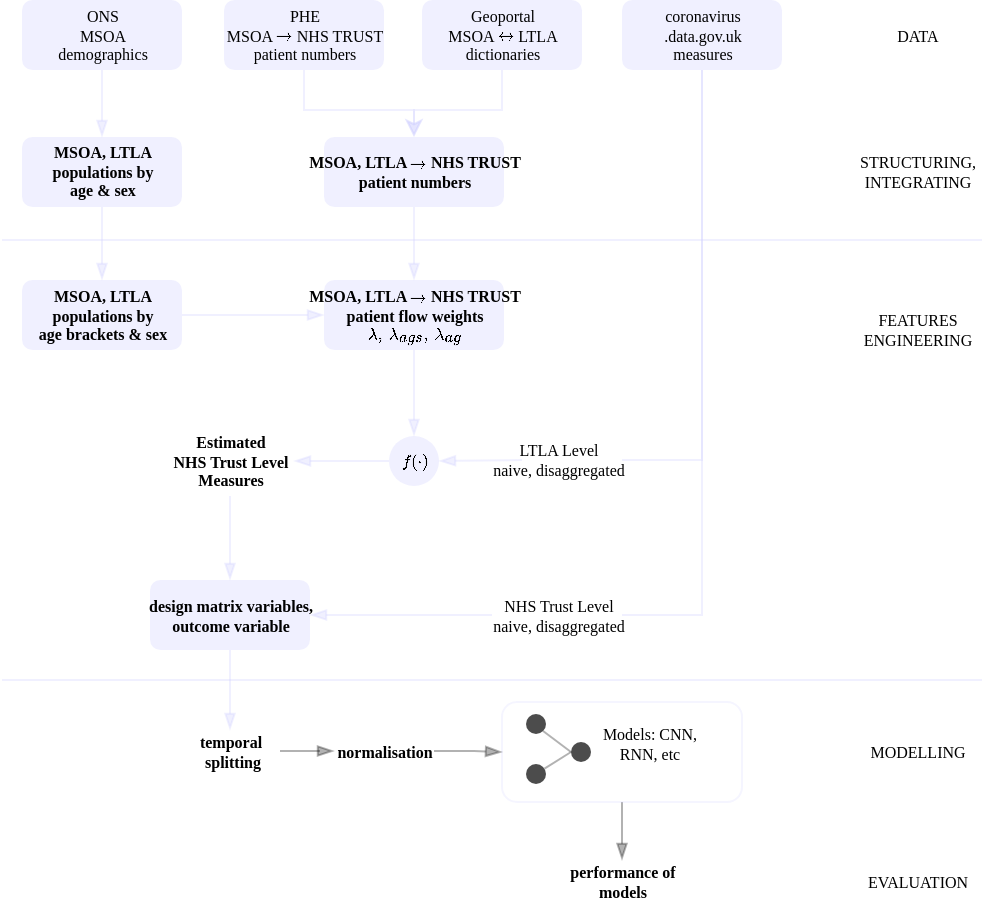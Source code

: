 <mxfile version="16.0.2" type="device"><diagram id="_l4GMqq8_iUPWJSszSY8" name="Page-1"><mxGraphModel dx="1038" dy="652" grid="1" gridSize="10" guides="1" tooltips="1" connect="1" arrows="1" fold="1" page="1" pageScale="1" pageWidth="827" pageHeight="1169" math="1" shadow="0"><root><mxCell id="0"/><mxCell id="1" parent="0"/><mxCell id="O9ns65pAFHbpd0vaOAD2-64" style="edgeStyle=orthogonalEdgeStyle;rounded=0;orthogonalLoop=1;jettySize=auto;html=1;entryX=0.5;entryY=0;entryDx=0;entryDy=0;fontFamily=Gafata;fontSize=8;endArrow=blockThin;endFill=1;strokeColor=#000000;opacity=30;" parent="1" source="O9ns65pAFHbpd0vaOAD2-56" target="O9ns65pAFHbpd0vaOAD2-63" edge="1"><mxGeometry relative="1" as="geometry"/></mxCell><mxCell id="O9ns65pAFHbpd0vaOAD2-56" value="" style="rounded=1;whiteSpace=wrap;html=1;fontFamily=Gafata;fontSize=8;strokeColor=#CCCCFF;fillColor=none;opacity=20;" parent="1" vertex="1"><mxGeometry x="320" y="391" width="120" height="50" as="geometry"/></mxCell><mxCell id="O9ns65pAFHbpd0vaOAD2-10" style="edgeStyle=orthogonalEdgeStyle;rounded=0;orthogonalLoop=1;jettySize=auto;html=1;fontFamily=Gafata;fontSize=8;strokeColor=#CCCCFF;opacity=30;" parent="1" source="Lzq52tpWb4K7Tb4TSIWS-1" target="Lzq52tpWb4K7Tb4TSIWS-6" edge="1"><mxGeometry relative="1" as="geometry"/></mxCell><UserObject label="PHE&lt;br style=&quot;font-size: 8px;&quot;&gt;MSOA \(\rightarrow\) NHS TRUST&lt;br style=&quot;font-size: 8px;&quot;&gt;patient numbers" link="https://app.box.com/s/ qh8gzpzeo1firv1ezfxx2e6c4tgtrudl" id="Lzq52tpWb4K7Tb4TSIWS-1"><mxCell style="rounded=1;html=1;aspect=fixed;fontFamily=Gafata;fontSize=8;fillColor=#CCCCFF;opacity=30;strokeColor=none;rotation=0;labelPosition=center;verticalLabelPosition=middle;align=center;verticalAlign=middle;" parent="1" vertex="1"><mxGeometry x="181" y="40" width="80" height="35" as="geometry"/></mxCell></UserObject><mxCell id="O9ns65pAFHbpd0vaOAD2-28" style="edgeStyle=orthogonalEdgeStyle;rounded=0;orthogonalLoop=1;jettySize=auto;html=1;entryX=0.5;entryY=0;entryDx=0;entryDy=0;fontFamily=Gafata;fontSize=8;strokeColor=#CCCCFF;opacity=30;" parent="1" source="Lzq52tpWb4K7Tb4TSIWS-3" target="Lzq52tpWb4K7Tb4TSIWS-6" edge="1"><mxGeometry relative="1" as="geometry"/></mxCell><UserObject label="Geoportal&lt;br style=&quot;font-size: 8px&quot;&gt;MSOA \(\leftrightarrow\) LTLA&lt;br style=&quot;font-size: 8px&quot;&gt;dictionaries" link="https://geoportal.statistics.gov.uk/search?collection=Dataset&amp;sort=name&amp;tags= all(LUP_MSOA_WD_LAD)" id="Lzq52tpWb4K7Tb4TSIWS-3"><mxCell style="rounded=1;html=1;aspect=fixed;fontFamily=Gafata;fontSize=8;fillColor=#CCCCFF;opacity=30;strokeColor=none;rotation=0;labelPosition=center;verticalLabelPosition=middle;align=center;verticalAlign=middle;direction=south;" parent="1" vertex="1"><mxGeometry x="280" y="40" width="80" height="35" as="geometry"/></mxCell></UserObject><mxCell id="O9ns65pAFHbpd0vaOAD2-12" style="edgeStyle=orthogonalEdgeStyle;rounded=0;orthogonalLoop=1;jettySize=auto;html=1;fontFamily=Gafata;fontSize=8;strokeColor=#CCCCFF;opacity=30;endArrow=blockThin;endFill=1;" parent="1" source="Lzq52tpWb4K7Tb4TSIWS-4" target="Lzq52tpWb4K7Tb4TSIWS-7" edge="1"><mxGeometry relative="1" as="geometry"/></mxCell><UserObject label="ONS&lt;br style=&quot;font-size: 8px&quot;&gt;MSOA&lt;br&gt;demographics" link="https://www.ons.gov.uk/peoplepopulationandcommunity/ populationandmigration/populationestimates/datasets/ middlesuperoutputareamidyearpopulationestimates" id="Lzq52tpWb4K7Tb4TSIWS-4"><mxCell style="rounded=1;html=1;aspect=fixed;fontFamily=Gafata;fontSize=8;fillColor=#CCCCFF;opacity=30;strokeColor=none;rotation=0;labelPosition=center;verticalLabelPosition=middle;align=center;verticalAlign=middle;direction=south;" parent="1" vertex="1"><mxGeometry x="80" y="40" width="80" height="35" as="geometry"/></mxCell></UserObject><mxCell id="Lzq52tpWb4K7Tb4TSIWS-5" value="DATA" style="text;html=1;strokeColor=none;fillColor=none;align=center;verticalAlign=middle;whiteSpace=wrap;rounded=1;fontFamily=Gafata;fontSize=8;opacity=30;shadow=0;arcSize=50;" parent="1" vertex="1"><mxGeometry x="508" y="47.5" width="40" height="20" as="geometry"/></mxCell><mxCell id="O9ns65pAFHbpd0vaOAD2-17" style="edgeStyle=orthogonalEdgeStyle;rounded=0;orthogonalLoop=1;jettySize=auto;html=1;entryX=0.5;entryY=0;entryDx=0;entryDy=0;fontFamily=Gafata;fontSize=8;strokeColor=#CCCCFF;opacity=30;endArrow=blockThin;endFill=1;" parent="1" source="Lzq52tpWb4K7Tb4TSIWS-6" target="YUDWWw4l-rr0HVuGPIjO-3" edge="1"><mxGeometry relative="1" as="geometry"/></mxCell><UserObject label="MSOA, LTLA \(\rightarrow\) NHS TRUST&lt;br style=&quot;font-size: 8px&quot;&gt;patient numbers" id="Lzq52tpWb4K7Tb4TSIWS-6"><mxCell style="rounded=1;html=1;aspect=fixed;fontFamily=Gafata;fontSize=8;fillColor=#CCCCFF;opacity=30;strokeColor=none;rotation=0;labelPosition=center;verticalLabelPosition=middle;align=center;verticalAlign=middle;fontStyle=1" parent="1" vertex="1"><mxGeometry x="231" y="108.5" width="90" height="35" as="geometry"/></mxCell></UserObject><mxCell id="O9ns65pAFHbpd0vaOAD2-16" style="edgeStyle=orthogonalEdgeStyle;rounded=0;orthogonalLoop=1;jettySize=auto;html=1;entryX=0;entryY=0.5;entryDx=0;entryDy=0;fontFamily=Gafata;fontSize=8;strokeColor=#CCCCFF;opacity=30;endArrow=blockThin;endFill=1;" parent="1" source="Lzq52tpWb4K7Tb4TSIWS-7" target="YUDWWw4l-rr0HVuGPIjO-1" edge="1"><mxGeometry relative="1" as="geometry"/></mxCell><UserObject label="MSOA, LTLA&lt;br&gt;populations by&lt;br style=&quot;font-size: 8px&quot;&gt;age &amp;amp; sex" id="Lzq52tpWb4K7Tb4TSIWS-7"><mxCell style="rounded=1;html=1;aspect=fixed;fontFamily=Gafata;fontSize=8;fillColor=#CCCCFF;opacity=30;strokeColor=none;rotation=0;labelPosition=center;verticalLabelPosition=middle;align=center;verticalAlign=middle;fontStyle=1" parent="1" vertex="1"><mxGeometry x="80" y="108.5" width="80" height="35" as="geometry"/></mxCell></UserObject><mxCell id="Lzq52tpWb4K7Tb4TSIWS-9" value="" style="endArrow=none;html=1;rounded=0;fontFamily=Gafata;fontSize=8;strokeColor=#CCCCFF;shadow=0;opacity=30;" parent="1" edge="1"><mxGeometry width="50" height="50" relative="1" as="geometry"><mxPoint x="70" y="160" as="sourcePoint"/><mxPoint x="560" y="160" as="targetPoint"/></mxGeometry></mxCell><mxCell id="Lzq52tpWb4K7Tb4TSIWS-10" value="STRUCTURING, INTEGRATING" style="text;html=1;strokeColor=none;fillColor=none;align=center;verticalAlign=middle;whiteSpace=wrap;rounded=1;fontFamily=Gafata;fontSize=8;opacity=30;shadow=0;arcSize=50;" parent="1" vertex="1"><mxGeometry x="508" y="116" width="40" height="20" as="geometry"/></mxCell><mxCell id="Lzq52tpWb4K7Tb4TSIWS-11" value="FEATURES ENGINEERING" style="text;html=1;strokeColor=none;fillColor=none;align=center;verticalAlign=middle;whiteSpace=wrap;rounded=1;fontFamily=Gafata;fontSize=8;opacity=30;shadow=0;arcSize=50;" parent="1" vertex="1"><mxGeometry x="508" y="195" width="40" height="20" as="geometry"/></mxCell><mxCell id="O9ns65pAFHbpd0vaOAD2-48" style="edgeStyle=orthogonalEdgeStyle;rounded=0;orthogonalLoop=1;jettySize=auto;html=1;entryX=0;entryY=0.5;entryDx=0;entryDy=0;fontFamily=Gafata;fontSize=8;strokeColor=#CCCCFF;opacity=30;endArrow=blockThin;endFill=1;" parent="1" source="YUDWWw4l-rr0HVuGPIjO-1" target="YUDWWw4l-rr0HVuGPIjO-3" edge="1"><mxGeometry relative="1" as="geometry"/></mxCell><UserObject label="MSOA, LTLA&lt;br&gt;populations by &lt;br&gt;age brackets &amp;amp; sex" id="YUDWWw4l-rr0HVuGPIjO-1"><mxCell style="rounded=1;html=1;aspect=fixed;fontFamily=Gafata;fontSize=8;fillColor=#CCCCFF;opacity=30;strokeColor=none;rotation=0;labelPosition=center;verticalLabelPosition=middle;align=center;verticalAlign=middle;direction=south;fontStyle=1" parent="1" vertex="1"><mxGeometry x="80" y="180" width="80" height="35" as="geometry"/></mxCell></UserObject><mxCell id="O9ns65pAFHbpd0vaOAD2-22" style="edgeStyle=orthogonalEdgeStyle;rounded=0;orthogonalLoop=1;jettySize=auto;html=1;fontFamily=Gafata;fontSize=8;strokeColor=#CCCCFF;opacity=30;endArrow=blockThin;endFill=1;" parent="1" source="YUDWWw4l-rr0HVuGPIjO-3" target="O9ns65pAFHbpd0vaOAD2-20" edge="1"><mxGeometry relative="1" as="geometry"/></mxCell><UserObject label="MSOA, LTLA \(\rightarrow\) NHS TRUST&lt;br style=&quot;font-size: 8px&quot;&gt;patient flow weights&lt;br&gt;\(\lambda, \: \lambda_{ags}, \: \lambda_{ag} \)" id="YUDWWw4l-rr0HVuGPIjO-3"><mxCell style="rounded=1;html=1;aspect=fixed;fontFamily=Gafata;fontSize=8;fillColor=#CCCCFF;opacity=30;strokeColor=none;rotation=0;labelPosition=center;verticalLabelPosition=middle;align=center;verticalAlign=middle;fontStyle=1" parent="1" vertex="1"><mxGeometry x="231" y="180" width="90" height="35" as="geometry"/></mxCell></UserObject><mxCell id="O9ns65pAFHbpd0vaOAD2-46" style="edgeStyle=orthogonalEdgeStyle;rounded=0;orthogonalLoop=1;jettySize=auto;html=1;entryX=0.5;entryY=0;entryDx=0;entryDy=0;fontFamily=Gafata;fontSize=8;strokeColor=#CCCCFF;opacity=30;endArrow=none;endFill=0;" parent="1" source="YUDWWw4l-rr0HVuGPIjO-4" target="YUDWWw4l-rr0HVuGPIjO-7" edge="1"><mxGeometry relative="1" as="geometry"/></mxCell><mxCell id="O9ns65pAFHbpd0vaOAD2-47" style="edgeStyle=orthogonalEdgeStyle;rounded=0;orthogonalLoop=1;jettySize=auto;html=1;entryX=0.5;entryY=0;entryDx=0;entryDy=0;fontFamily=Gafata;fontSize=8;strokeColor=#CCCCFF;opacity=30;endArrow=none;endFill=0;" parent="1" source="YUDWWw4l-rr0HVuGPIjO-4" target="O9ns65pAFHbpd0vaOAD2-1" edge="1"><mxGeometry relative="1" as="geometry"/></mxCell><UserObject label="coronavirus&lt;br&gt;.data.gov.uk&lt;br&gt;measures" link="https://coronavirus.data.gov.uk/details/ developers-guide/main-api" id="YUDWWw4l-rr0HVuGPIjO-4"><mxCell style="rounded=1;html=1;aspect=fixed;fontFamily=Gafata;fontSize=8;fillColor=#CCCCFF;opacity=30;strokeColor=none;rotation=0;labelPosition=center;verticalLabelPosition=middle;align=center;verticalAlign=middle;" parent="1" vertex="1"><mxGeometry x="380" y="40" width="80" height="35" as="geometry"/></mxCell></UserObject><mxCell id="O9ns65pAFHbpd0vaOAD2-43" style="edgeStyle=orthogonalEdgeStyle;rounded=0;orthogonalLoop=1;jettySize=auto;html=1;entryX=0.5;entryY=0;entryDx=0;entryDy=0;fontFamily=Gafata;fontSize=8;strokeColor=#CCCCFF;opacity=30;endArrow=blockThin;endFill=1;" parent="1" target="O9ns65pAFHbpd0vaOAD2-20" edge="1"><mxGeometry relative="1" as="geometry"><mxPoint x="330" y="270" as="sourcePoint"/></mxGeometry></mxCell><UserObject label="LTLA Level&lt;br&gt;naive, disaggregated" id="YUDWWw4l-rr0HVuGPIjO-7"><mxCell style="text;html=1;aspect=fixed;fontFamily=Gafata;fontSize=8;fillColor=#CCCCFF;opacity=0;strokeColor=none;rotation=0;labelPosition=center;verticalLabelPosition=middle;align=center;verticalAlign=middle;direction=south;rounded=1;" parent="1" vertex="1"><mxGeometry x="315" y="260" width="65" height="20" as="geometry"/></mxCell></UserObject><mxCell id="O9ns65pAFHbpd0vaOAD2-45" style="edgeStyle=orthogonalEdgeStyle;rounded=0;orthogonalLoop=1;jettySize=auto;html=1;entryX=1;entryY=0.5;entryDx=0;entryDy=0;fontFamily=Gafata;fontSize=8;strokeColor=#CCCCFF;opacity=30;endArrow=blockThin;endFill=1;" parent="1" source="O9ns65pAFHbpd0vaOAD2-1" target="O9ns65pAFHbpd0vaOAD2-26" edge="1"><mxGeometry relative="1" as="geometry"/></mxCell><UserObject label="NHS Trust Level&lt;br&gt;naive, disaggregated" id="O9ns65pAFHbpd0vaOAD2-1"><mxCell style="text;html=1;aspect=fixed;fontFamily=Gafata;fontSize=8;fillColor=#CCCCFF;opacity=0;strokeColor=none;rotation=0;labelPosition=center;verticalLabelPosition=middle;align=center;verticalAlign=middle;direction=south;rounded=1;" parent="1" vertex="1"><mxGeometry x="315" y="337.5" width="65" height="20" as="geometry"/></mxCell></UserObject><mxCell id="O9ns65pAFHbpd0vaOAD2-5" value="MODELLING" style="text;html=1;strokeColor=none;fillColor=none;align=center;verticalAlign=middle;whiteSpace=wrap;rounded=1;fontFamily=Gafata;fontSize=8;opacity=30;shadow=0;arcSize=50;" parent="1" vertex="1"><mxGeometry x="508" y="406" width="40" height="20" as="geometry"/></mxCell><mxCell id="O9ns65pAFHbpd0vaOAD2-6" value="EVALUATION" style="text;html=1;strokeColor=none;fillColor=none;align=center;verticalAlign=middle;whiteSpace=wrap;rounded=1;fontFamily=Gafata;fontSize=8;opacity=30;shadow=0;arcSize=50;" parent="1" vertex="1"><mxGeometry x="508" y="470.5" width="40" height="20" as="geometry"/></mxCell><mxCell id="O9ns65pAFHbpd0vaOAD2-15" value="" style="endArrow=none;html=1;rounded=0;fontFamily=Gafata;fontSize=8;strokeColor=#CCCCFF;opacity=30;shadow=0;" parent="1" edge="1"><mxGeometry width="50" height="50" relative="1" as="geometry"><mxPoint x="70" y="380" as="sourcePoint"/><mxPoint x="560" y="380" as="targetPoint"/></mxGeometry></mxCell><mxCell id="O9ns65pAFHbpd0vaOAD2-44" style="edgeStyle=orthogonalEdgeStyle;rounded=0;orthogonalLoop=1;jettySize=auto;html=1;entryX=0.5;entryY=0;entryDx=0;entryDy=0;fontFamily=Gafata;fontSize=8;strokeColor=#CCCCFF;opacity=30;endArrow=blockThin;endFill=1;" parent="1" source="O9ns65pAFHbpd0vaOAD2-19" target="O9ns65pAFHbpd0vaOAD2-26" edge="1"><mxGeometry relative="1" as="geometry"/></mxCell><UserObject label="Estimated&lt;br&gt;NHS Trust Level&lt;br&gt;Measures" id="O9ns65pAFHbpd0vaOAD2-19"><mxCell style="rounded=1;html=1;aspect=fixed;fontFamily=Gafata;fontSize=8;fillColor=#CCCCFF;opacity=0;strokeColor=none;rotation=0;labelPosition=center;verticalLabelPosition=middle;align=center;verticalAlign=middle;fontStyle=1" parent="1" vertex="1"><mxGeometry x="152" y="253" width="64" height="35" as="geometry"/></mxCell></UserObject><mxCell id="O9ns65pAFHbpd0vaOAD2-24" style="edgeStyle=orthogonalEdgeStyle;rounded=0;orthogonalLoop=1;jettySize=auto;html=1;fontFamily=Gafata;fontSize=8;strokeColor=#CCCCFF;opacity=30;endArrow=blockThin;endFill=1;" parent="1" source="O9ns65pAFHbpd0vaOAD2-20" target="O9ns65pAFHbpd0vaOAD2-19" edge="1"><mxGeometry relative="1" as="geometry"/></mxCell><UserObject label="\( f(\cdot)\)" id="O9ns65pAFHbpd0vaOAD2-20"><mxCell style="ellipse;html=1;aspect=fixed;fontFamily=Gafata;fontSize=8;fillColor=#CCCCFF;opacity=30;strokeColor=none;rotation=0;labelPosition=center;verticalLabelPosition=middle;align=center;verticalAlign=middle;direction=south;" parent="1" vertex="1"><mxGeometry x="263.5" y="258" width="25" height="25" as="geometry"/></mxCell></UserObject><mxCell id="O9ns65pAFHbpd0vaOAD2-60" style="edgeStyle=orthogonalEdgeStyle;rounded=0;orthogonalLoop=1;jettySize=auto;html=1;entryX=0.5;entryY=0;entryDx=0;entryDy=0;fontFamily=Gafata;fontSize=8;endArrow=blockThin;endFill=1;strokeColor=#CCCCFF;opacity=30;" parent="1" source="O9ns65pAFHbpd0vaOAD2-26" target="O9ns65pAFHbpd0vaOAD2-58" edge="1"><mxGeometry relative="1" as="geometry"/></mxCell><UserObject label="design matrix variables, &lt;br&gt;outcome variable" id="O9ns65pAFHbpd0vaOAD2-26"><mxCell style="rounded=1;html=1;aspect=fixed;fontFamily=Gafata;fontSize=8;fillColor=#CCCCFF;opacity=30;strokeColor=none;rotation=0;labelPosition=center;verticalLabelPosition=middle;align=center;verticalAlign=middle;fontStyle=1" parent="1" vertex="1"><mxGeometry x="144" y="330" width="80" height="35" as="geometry"/></mxCell></UserObject><mxCell id="O9ns65pAFHbpd0vaOAD2-52" style="rounded=0;orthogonalLoop=1;jettySize=auto;html=1;exitX=1;exitY=0;exitDx=0;exitDy=0;entryX=0.5;entryY=1;entryDx=0;entryDy=0;fontFamily=Gafata;fontSize=8;strokeColor=#000000;opacity=30;endArrow=none;endFill=0;" parent="1" source="O9ns65pAFHbpd0vaOAD2-42" target="O9ns65pAFHbpd0vaOAD2-50" edge="1"><mxGeometry relative="1" as="geometry"/></mxCell><UserObject label="" id="O9ns65pAFHbpd0vaOAD2-42"><mxCell style="ellipse;html=1;aspect=fixed;fontFamily=Gafata;fontSize=8;fillColor=#000000;opacity=70;strokeColor=none;rotation=0;labelPosition=center;verticalLabelPosition=middle;align=center;verticalAlign=middle;direction=south;" parent="1" vertex="1"><mxGeometry x="332" y="397" width="10" height="10" as="geometry"/></mxCell></UserObject><UserObject label="" id="O9ns65pAFHbpd0vaOAD2-50"><mxCell style="ellipse;html=1;aspect=fixed;fontFamily=Gafata;fontSize=8;fillColor=#000000;opacity=70;strokeColor=none;rotation=0;labelPosition=center;verticalLabelPosition=middle;align=center;verticalAlign=middle;direction=south;" parent="1" vertex="1"><mxGeometry x="354.5" y="411" width="10" height="10" as="geometry"/></mxCell></UserObject><mxCell id="O9ns65pAFHbpd0vaOAD2-54" style="edgeStyle=none;rounded=0;orthogonalLoop=1;jettySize=auto;html=1;entryX=0.5;entryY=1;entryDx=0;entryDy=0;fontFamily=Gafata;fontSize=8;endArrow=none;endFill=0;strokeColor=#000000;opacity=30;" parent="1" source="O9ns65pAFHbpd0vaOAD2-51" target="O9ns65pAFHbpd0vaOAD2-50" edge="1"><mxGeometry relative="1" as="geometry"/></mxCell><UserObject label="" id="O9ns65pAFHbpd0vaOAD2-51"><mxCell style="ellipse;html=1;aspect=fixed;fontFamily=Gafata;fontSize=8;fillColor=#000000;opacity=70;strokeColor=none;rotation=0;labelPosition=center;verticalLabelPosition=middle;align=center;verticalAlign=middle;direction=south;" parent="1" vertex="1"><mxGeometry x="332" y="422" width="10" height="10" as="geometry"/></mxCell></UserObject><mxCell id="O9ns65pAFHbpd0vaOAD2-55" value="Models: CNN, RNN, etc" style="text;html=1;strokeColor=none;fillColor=none;align=center;verticalAlign=middle;whiteSpace=wrap;rounded=1;fontFamily=Gafata;fontSize=8;opacity=30;shadow=0;arcSize=50;" parent="1" vertex="1"><mxGeometry x="364" y="402" width="60" height="20" as="geometry"/></mxCell><mxCell id="O9ns65pAFHbpd0vaOAD2-61" style="edgeStyle=orthogonalEdgeStyle;rounded=0;orthogonalLoop=1;jettySize=auto;html=1;entryX=0;entryY=0.5;entryDx=0;entryDy=0;fontFamily=Gafata;fontSize=8;endArrow=blockThin;endFill=1;strokeColor=#000000;opacity=30;" parent="1" source="O9ns65pAFHbpd0vaOAD2-58" target="O9ns65pAFHbpd0vaOAD2-59" edge="1"><mxGeometry relative="1" as="geometry"/></mxCell><UserObject label="temporal&lt;br&gt;&amp;nbsp;splitting" id="O9ns65pAFHbpd0vaOAD2-58"><mxCell style="rounded=1;html=1;aspect=fixed;fontFamily=Gafata;fontSize=8;fillColor=none;opacity=30;strokeColor=none;rotation=0;labelPosition=center;verticalLabelPosition=middle;align=center;verticalAlign=middle;fontStyle=1" parent="1" vertex="1"><mxGeometry x="159" y="405" width="50" height="21" as="geometry"/></mxCell></UserObject><mxCell id="O9ns65pAFHbpd0vaOAD2-62" style="edgeStyle=orthogonalEdgeStyle;rounded=0;orthogonalLoop=1;jettySize=auto;html=1;entryX=0;entryY=0.5;entryDx=0;entryDy=0;fontFamily=Gafata;fontSize=8;endArrow=blockThin;endFill=1;strokeColor=#000000;opacity=30;" parent="1" source="O9ns65pAFHbpd0vaOAD2-59" target="O9ns65pAFHbpd0vaOAD2-56" edge="1"><mxGeometry relative="1" as="geometry"/></mxCell><UserObject label="normalisation" id="O9ns65pAFHbpd0vaOAD2-59"><mxCell style="rounded=1;html=1;aspect=fixed;fontFamily=Gafata;fontSize=8;fillColor=none;opacity=30;strokeColor=none;rotation=0;labelPosition=center;verticalLabelPosition=middle;align=center;verticalAlign=middle;fontStyle=1" parent="1" vertex="1"><mxGeometry x="236" y="405" width="50" height="21" as="geometry"/></mxCell></UserObject><UserObject label="performance of &lt;br&gt;models" id="O9ns65pAFHbpd0vaOAD2-63"><mxCell style="rounded=1;html=1;aspect=fixed;fontFamily=Gafata;fontSize=8;fillColor=none;opacity=30;strokeColor=none;rotation=0;labelPosition=center;verticalLabelPosition=middle;align=center;verticalAlign=middle;fontStyle=1" parent="1" vertex="1"><mxGeometry x="355" y="470" width="50" height="21" as="geometry"/></mxCell></UserObject></root></mxGraphModel></diagram></mxfile>